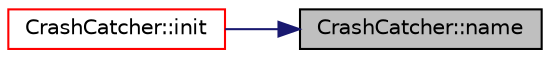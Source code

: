 digraph "CrashCatcher::name"
{
 // LATEX_PDF_SIZE
  edge [fontname="Helvetica",fontsize="10",labelfontname="Helvetica",labelfontsize="10"];
  node [fontname="Helvetica",fontsize="10",shape=record];
  rankdir="RL";
  Node1 [label="CrashCatcher::name",height=0.2,width=0.4,color="black", fillcolor="grey75", style="filled", fontcolor="black",tooltip=" "];
  Node1 -> Node2 [dir="back",color="midnightblue",fontsize="10",style="solid",fontname="Helvetica"];
  Node2 [label="CrashCatcher::init",height=0.2,width=0.4,color="red", fillcolor="white", style="filled",URL="$class_crash_catcher.html#a37ec71708879a1e684894884e66671c8",tooltip=" "];
}

